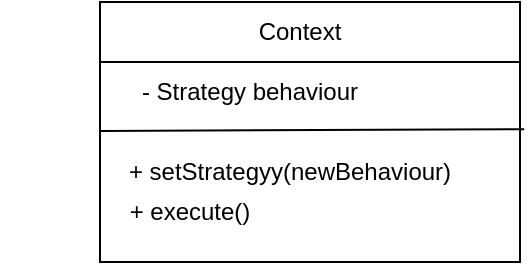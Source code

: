 <mxfile version="18.0.2" type="github"><diagram id="-uhJnMKlrjbhSW1eqBhr" name="Page-1"><mxGraphModel dx="796" dy="579" grid="1" gridSize="10" guides="1" tooltips="1" connect="1" arrows="1" fold="1" page="1" pageScale="1" pageWidth="850" pageHeight="1100" math="0" shadow="0"><root><mxCell id="0"/><mxCell id="1" parent="0"/><mxCell id="eTUNCplrbAg8vLElySFI-1" value="" style="rounded=0;whiteSpace=wrap;html=1;" vertex="1" parent="1"><mxGeometry x="80" y="110" width="210" height="130" as="geometry"/></mxCell><mxCell id="eTUNCplrbAg8vLElySFI-2" value="Context" style="text;html=1;strokeColor=none;fillColor=none;align=center;verticalAlign=middle;whiteSpace=wrap;rounded=0;" vertex="1" parent="1"><mxGeometry x="150" y="110" width="60" height="30" as="geometry"/></mxCell><mxCell id="eTUNCplrbAg8vLElySFI-3" value="" style="rounded=0;whiteSpace=wrap;html=1;fillColor=none;" vertex="1" parent="1"><mxGeometry x="80" y="140" width="210" height="100" as="geometry"/></mxCell><mxCell id="eTUNCplrbAg8vLElySFI-4" value="" style="endArrow=none;html=1;rounded=0;exitX=0;exitY=1;exitDx=0;exitDy=0;entryX=1.01;entryY=0.336;entryDx=0;entryDy=0;entryPerimeter=0;" edge="1" parent="1" target="eTUNCplrbAg8vLElySFI-3"><mxGeometry width="50" height="50" relative="1" as="geometry"><mxPoint x="80" y="174.5" as="sourcePoint"/><mxPoint x="280" y="174.5" as="targetPoint"/><Array as="points"/></mxGeometry></mxCell><mxCell id="eTUNCplrbAg8vLElySFI-6" value="+ setStrategyy(newBehaviour)" style="text;html=1;strokeColor=none;fillColor=none;align=center;verticalAlign=middle;whiteSpace=wrap;rounded=0;" vertex="1" parent="1"><mxGeometry x="80" y="180" width="190" height="30" as="geometry"/></mxCell><mxCell id="eTUNCplrbAg8vLElySFI-7" value="- Strategy behaviour" style="text;html=1;strokeColor=none;fillColor=none;align=center;verticalAlign=middle;whiteSpace=wrap;rounded=0;" vertex="1" parent="1"><mxGeometry x="90" y="140" width="130" height="30" as="geometry"/></mxCell><mxCell id="eTUNCplrbAg8vLElySFI-11" value="+ execute()" style="text;html=1;strokeColor=none;fillColor=none;align=center;verticalAlign=middle;whiteSpace=wrap;rounded=0;" vertex="1" parent="1"><mxGeometry x="30" y="200" width="190" height="30" as="geometry"/></mxCell></root></mxGraphModel></diagram></mxfile>